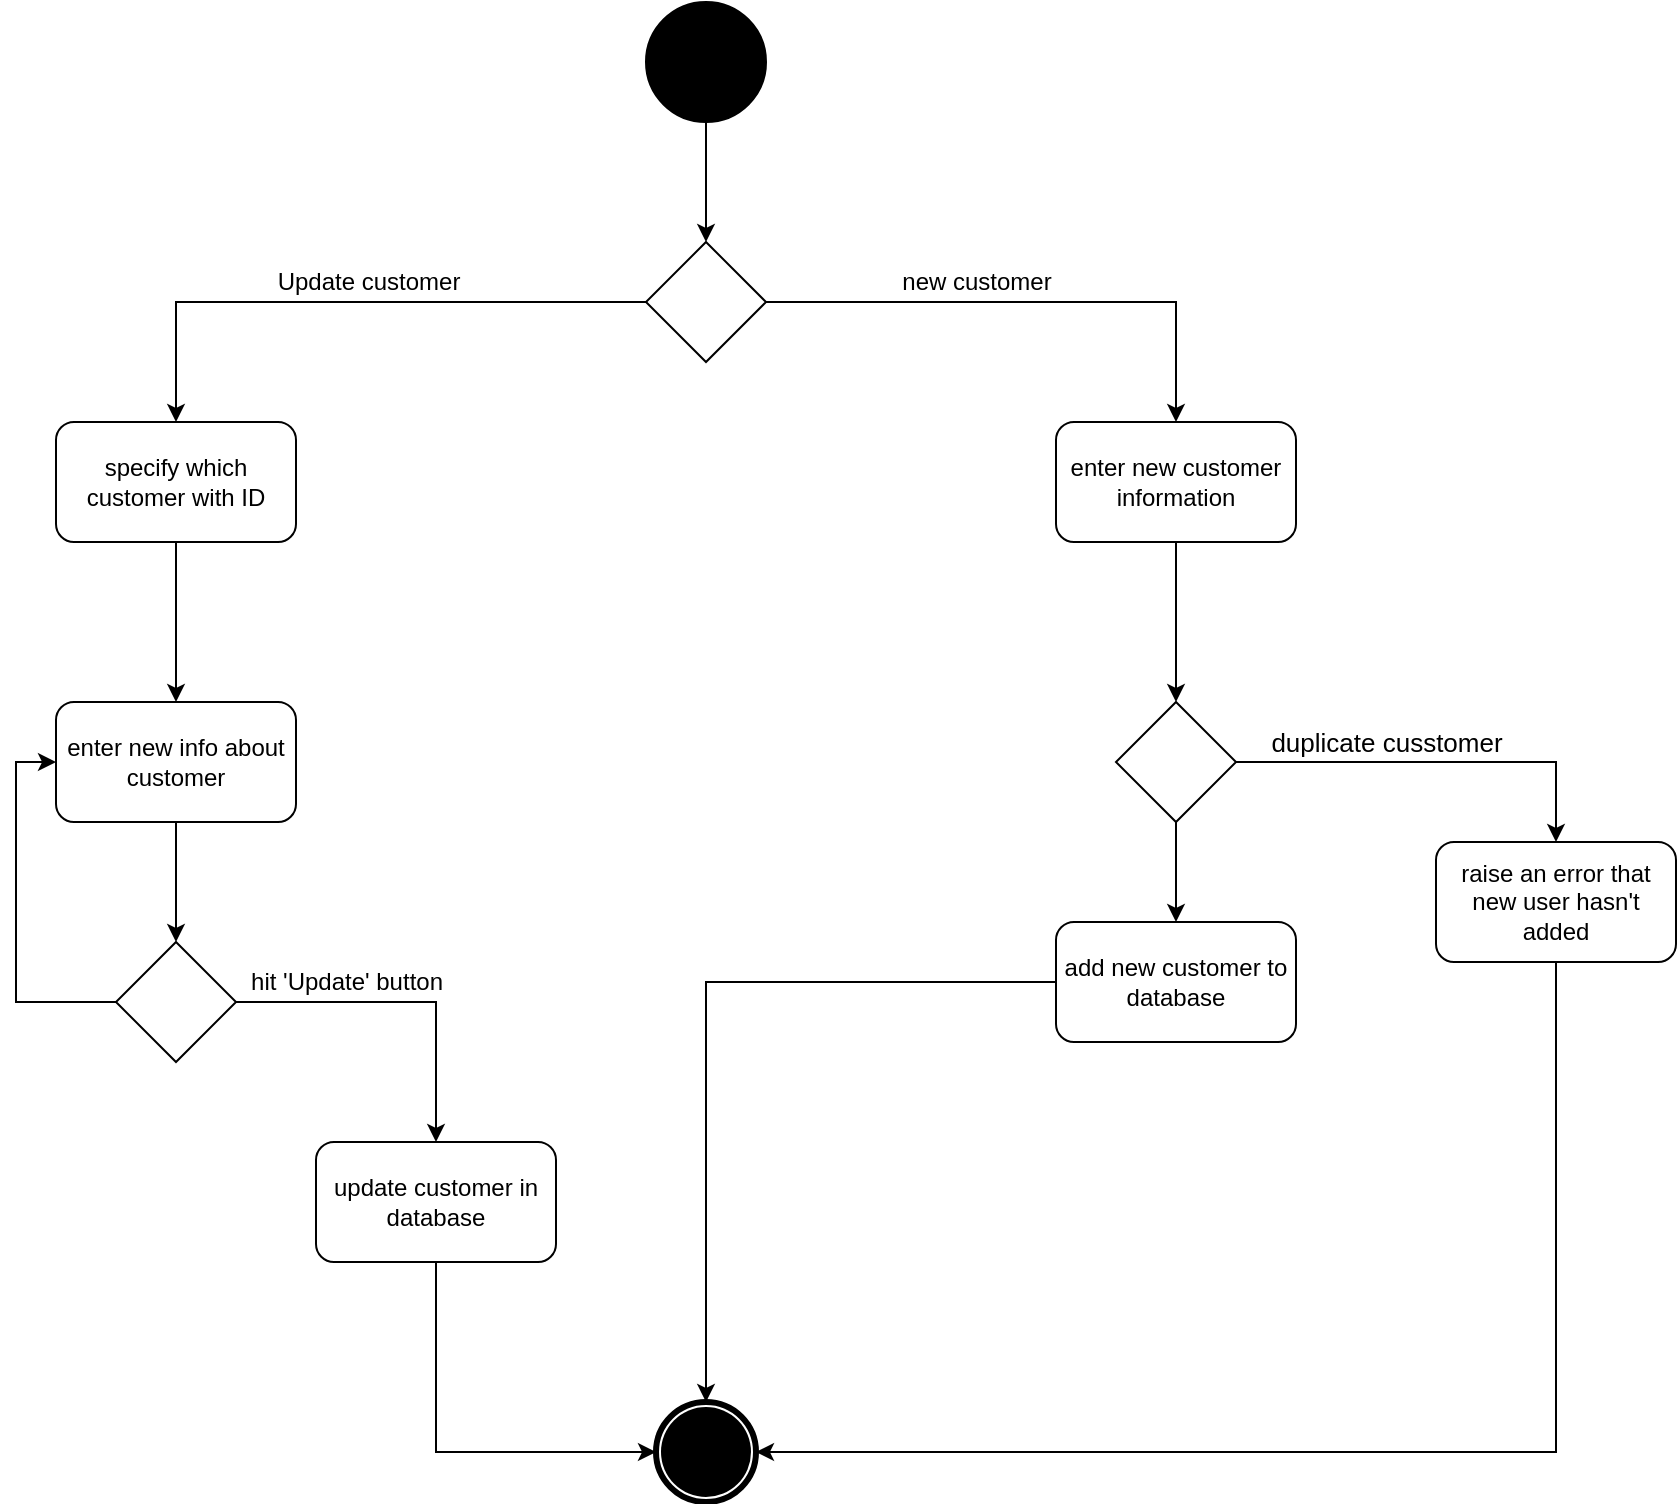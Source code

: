 <mxfile version="13.1.8" type="device"><diagram id="633yc2DIy2tRecL0W__5" name="Page-1"><mxGraphModel dx="1422" dy="756" grid="1" gridSize="10" guides="1" tooltips="1" connect="1" arrows="1" fold="1" page="1" pageScale="1" pageWidth="850" pageHeight="1100" math="0" shadow="0"><root><mxCell id="0"/><mxCell id="1" parent="0"/><mxCell id="HyeneF8cK_c630xVcY9A-21" style="edgeStyle=orthogonalEdgeStyle;rounded=0;orthogonalLoop=1;jettySize=auto;html=1;entryX=0.5;entryY=0;entryDx=0;entryDy=0;" edge="1" parent="1" source="HyeneF8cK_c630xVcY9A-1" target="HyeneF8cK_c630xVcY9A-9"><mxGeometry relative="1" as="geometry"/></mxCell><mxCell id="HyeneF8cK_c630xVcY9A-1" value="" style="ellipse;whiteSpace=wrap;html=1;aspect=fixed;fillColor=#000000;" vertex="1" parent="1"><mxGeometry x="395" y="20" width="60" height="60" as="geometry"/></mxCell><mxCell id="HyeneF8cK_c630xVcY9A-6" value="" style="shape=mxgraph.bpmn.shape;html=1;verticalLabelPosition=bottom;labelBackgroundColor=#ffffff;verticalAlign=top;align=center;perimeter=ellipsePerimeter;outlineConnect=0;outline=end;symbol=terminate;fillColor=none;" vertex="1" parent="1"><mxGeometry x="400" y="720" width="50" height="50" as="geometry"/></mxCell><mxCell id="HyeneF8cK_c630xVcY9A-14" style="edgeStyle=orthogonalEdgeStyle;rounded=0;orthogonalLoop=1;jettySize=auto;html=1;entryX=0.5;entryY=0;entryDx=0;entryDy=0;" edge="1" parent="1" source="HyeneF8cK_c630xVcY9A-9" target="HyeneF8cK_c630xVcY9A-10"><mxGeometry relative="1" as="geometry"/></mxCell><mxCell id="HyeneF8cK_c630xVcY9A-23" style="edgeStyle=orthogonalEdgeStyle;rounded=0;orthogonalLoop=1;jettySize=auto;html=1;entryX=0.5;entryY=0;entryDx=0;entryDy=0;" edge="1" parent="1" source="HyeneF8cK_c630xVcY9A-9" target="HyeneF8cK_c630xVcY9A-22"><mxGeometry relative="1" as="geometry"/></mxCell><mxCell id="HyeneF8cK_c630xVcY9A-9" value="" style="rhombus;whiteSpace=wrap;html=1;fillColor=none;" vertex="1" parent="1"><mxGeometry x="395" y="140" width="60" height="60" as="geometry"/></mxCell><mxCell id="HyeneF8cK_c630xVcY9A-15" style="edgeStyle=orthogonalEdgeStyle;rounded=0;orthogonalLoop=1;jettySize=auto;html=1;entryX=0.5;entryY=0;entryDx=0;entryDy=0;" edge="1" parent="1" source="HyeneF8cK_c630xVcY9A-10" target="HyeneF8cK_c630xVcY9A-11"><mxGeometry relative="1" as="geometry"/></mxCell><mxCell id="HyeneF8cK_c630xVcY9A-10" value="specify which customer with ID" style="rounded=1;whiteSpace=wrap;html=1;fillColor=none;" vertex="1" parent="1"><mxGeometry x="100" y="230" width="120" height="60" as="geometry"/></mxCell><mxCell id="HyeneF8cK_c630xVcY9A-16" style="edgeStyle=orthogonalEdgeStyle;rounded=0;orthogonalLoop=1;jettySize=auto;html=1;entryX=0.5;entryY=0;entryDx=0;entryDy=0;" edge="1" parent="1" source="HyeneF8cK_c630xVcY9A-11" target="HyeneF8cK_c630xVcY9A-13"><mxGeometry relative="1" as="geometry"/></mxCell><mxCell id="HyeneF8cK_c630xVcY9A-11" value="enter new info about customer" style="rounded=1;whiteSpace=wrap;html=1;fillColor=none;" vertex="1" parent="1"><mxGeometry x="100" y="370" width="120" height="60" as="geometry"/></mxCell><mxCell id="HyeneF8cK_c630xVcY9A-20" style="edgeStyle=orthogonalEdgeStyle;rounded=0;orthogonalLoop=1;jettySize=auto;html=1;entryX=0;entryY=0.5;entryDx=0;entryDy=0;" edge="1" parent="1" source="HyeneF8cK_c630xVcY9A-13" target="HyeneF8cK_c630xVcY9A-11"><mxGeometry relative="1" as="geometry"><Array as="points"><mxPoint x="80" y="520"/><mxPoint x="80" y="400"/></Array></mxGeometry></mxCell><mxCell id="HyeneF8cK_c630xVcY9A-38" style="edgeStyle=orthogonalEdgeStyle;rounded=0;orthogonalLoop=1;jettySize=auto;html=1;entryX=0.5;entryY=0;entryDx=0;entryDy=0;" edge="1" parent="1" source="HyeneF8cK_c630xVcY9A-13" target="HyeneF8cK_c630xVcY9A-37"><mxGeometry relative="1" as="geometry"/></mxCell><mxCell id="HyeneF8cK_c630xVcY9A-13" value="" style="rhombus;whiteSpace=wrap;html=1;fillColor=none;" vertex="1" parent="1"><mxGeometry x="130" y="490" width="60" height="60" as="geometry"/></mxCell><mxCell id="HyeneF8cK_c630xVcY9A-17" value="Update customer" style="text;html=1;align=center;verticalAlign=middle;resizable=0;points=[];autosize=1;" vertex="1" parent="1"><mxGeometry x="201" y="150" width="110" height="20" as="geometry"/></mxCell><mxCell id="HyeneF8cK_c630xVcY9A-19" value="hit 'Update' button" style="text;html=1;align=center;verticalAlign=middle;resizable=0;points=[];autosize=1;" vertex="1" parent="1"><mxGeometry x="190" y="500" width="110" height="20" as="geometry"/></mxCell><mxCell id="HyeneF8cK_c630xVcY9A-26" style="edgeStyle=orthogonalEdgeStyle;rounded=0;orthogonalLoop=1;jettySize=auto;html=1;entryX=0.5;entryY=0;entryDx=0;entryDy=0;" edge="1" parent="1" source="HyeneF8cK_c630xVcY9A-22"><mxGeometry relative="1" as="geometry"><mxPoint x="660" y="370" as="targetPoint"/></mxGeometry></mxCell><mxCell id="HyeneF8cK_c630xVcY9A-22" value="enter new customer information" style="rounded=1;whiteSpace=wrap;html=1;fillColor=none;" vertex="1" parent="1"><mxGeometry x="600" y="230" width="120" height="60" as="geometry"/></mxCell><mxCell id="HyeneF8cK_c630xVcY9A-31" style="edgeStyle=orthogonalEdgeStyle;rounded=0;orthogonalLoop=1;jettySize=auto;html=1;entryX=0.5;entryY=0;entryDx=0;entryDy=0;" edge="1" parent="1" source="HyeneF8cK_c630xVcY9A-28" target="HyeneF8cK_c630xVcY9A-29"><mxGeometry relative="1" as="geometry"/></mxCell><mxCell id="HyeneF8cK_c630xVcY9A-34" style="edgeStyle=orthogonalEdgeStyle;rounded=0;orthogonalLoop=1;jettySize=auto;html=1;entryX=0.5;entryY=0;entryDx=0;entryDy=0;" edge="1" parent="1" source="HyeneF8cK_c630xVcY9A-28" target="HyeneF8cK_c630xVcY9A-30"><mxGeometry relative="1" as="geometry"/></mxCell><mxCell id="HyeneF8cK_c630xVcY9A-28" value="" style="rhombus;whiteSpace=wrap;html=1;fillColor=none;" vertex="1" parent="1"><mxGeometry x="630" y="370" width="60" height="60" as="geometry"/></mxCell><mxCell id="HyeneF8cK_c630xVcY9A-33" style="edgeStyle=orthogonalEdgeStyle;rounded=0;orthogonalLoop=1;jettySize=auto;html=1;entryX=1;entryY=0.5;entryDx=0;entryDy=0;" edge="1" parent="1" source="HyeneF8cK_c630xVcY9A-29" target="HyeneF8cK_c630xVcY9A-6"><mxGeometry relative="1" as="geometry"><Array as="points"><mxPoint x="850" y="745"/></Array></mxGeometry></mxCell><mxCell id="HyeneF8cK_c630xVcY9A-29" value="raise an error that new user hasn't added" style="rounded=1;whiteSpace=wrap;html=1;fillColor=none;" vertex="1" parent="1"><mxGeometry x="790" y="440" width="120" height="60" as="geometry"/></mxCell><mxCell id="HyeneF8cK_c630xVcY9A-35" style="edgeStyle=orthogonalEdgeStyle;rounded=0;orthogonalLoop=1;jettySize=auto;html=1;entryX=0.5;entryY=0;entryDx=0;entryDy=0;" edge="1" parent="1" source="HyeneF8cK_c630xVcY9A-30" target="HyeneF8cK_c630xVcY9A-6"><mxGeometry relative="1" as="geometry"/></mxCell><mxCell id="HyeneF8cK_c630xVcY9A-30" value="add new customer to database" style="rounded=1;whiteSpace=wrap;html=1;fillColor=none;" vertex="1" parent="1"><mxGeometry x="600" y="480" width="120" height="60" as="geometry"/></mxCell><mxCell id="HyeneF8cK_c630xVcY9A-32" value="&lt;font style=&quot;font-size: 13px&quot;&gt;duplicate cusstomer&lt;/font&gt;" style="text;html=1;align=center;verticalAlign=middle;resizable=0;points=[];autosize=1;" vertex="1" parent="1"><mxGeometry x="700" y="380" width="130" height="20" as="geometry"/></mxCell><mxCell id="HyeneF8cK_c630xVcY9A-36" value="new customer" style="text;html=1;align=center;verticalAlign=middle;resizable=0;points=[];autosize=1;" vertex="1" parent="1"><mxGeometry x="515" y="150" width="90" height="20" as="geometry"/></mxCell><mxCell id="HyeneF8cK_c630xVcY9A-39" style="edgeStyle=orthogonalEdgeStyle;rounded=0;orthogonalLoop=1;jettySize=auto;html=1;entryX=0;entryY=0.5;entryDx=0;entryDy=0;" edge="1" parent="1" source="HyeneF8cK_c630xVcY9A-37" target="HyeneF8cK_c630xVcY9A-6"><mxGeometry relative="1" as="geometry"><Array as="points"><mxPoint x="290" y="745"/></Array></mxGeometry></mxCell><mxCell id="HyeneF8cK_c630xVcY9A-37" value="update customer in database" style="rounded=1;whiteSpace=wrap;html=1;fillColor=none;" vertex="1" parent="1"><mxGeometry x="230" y="590" width="120" height="60" as="geometry"/></mxCell></root></mxGraphModel></diagram></mxfile>